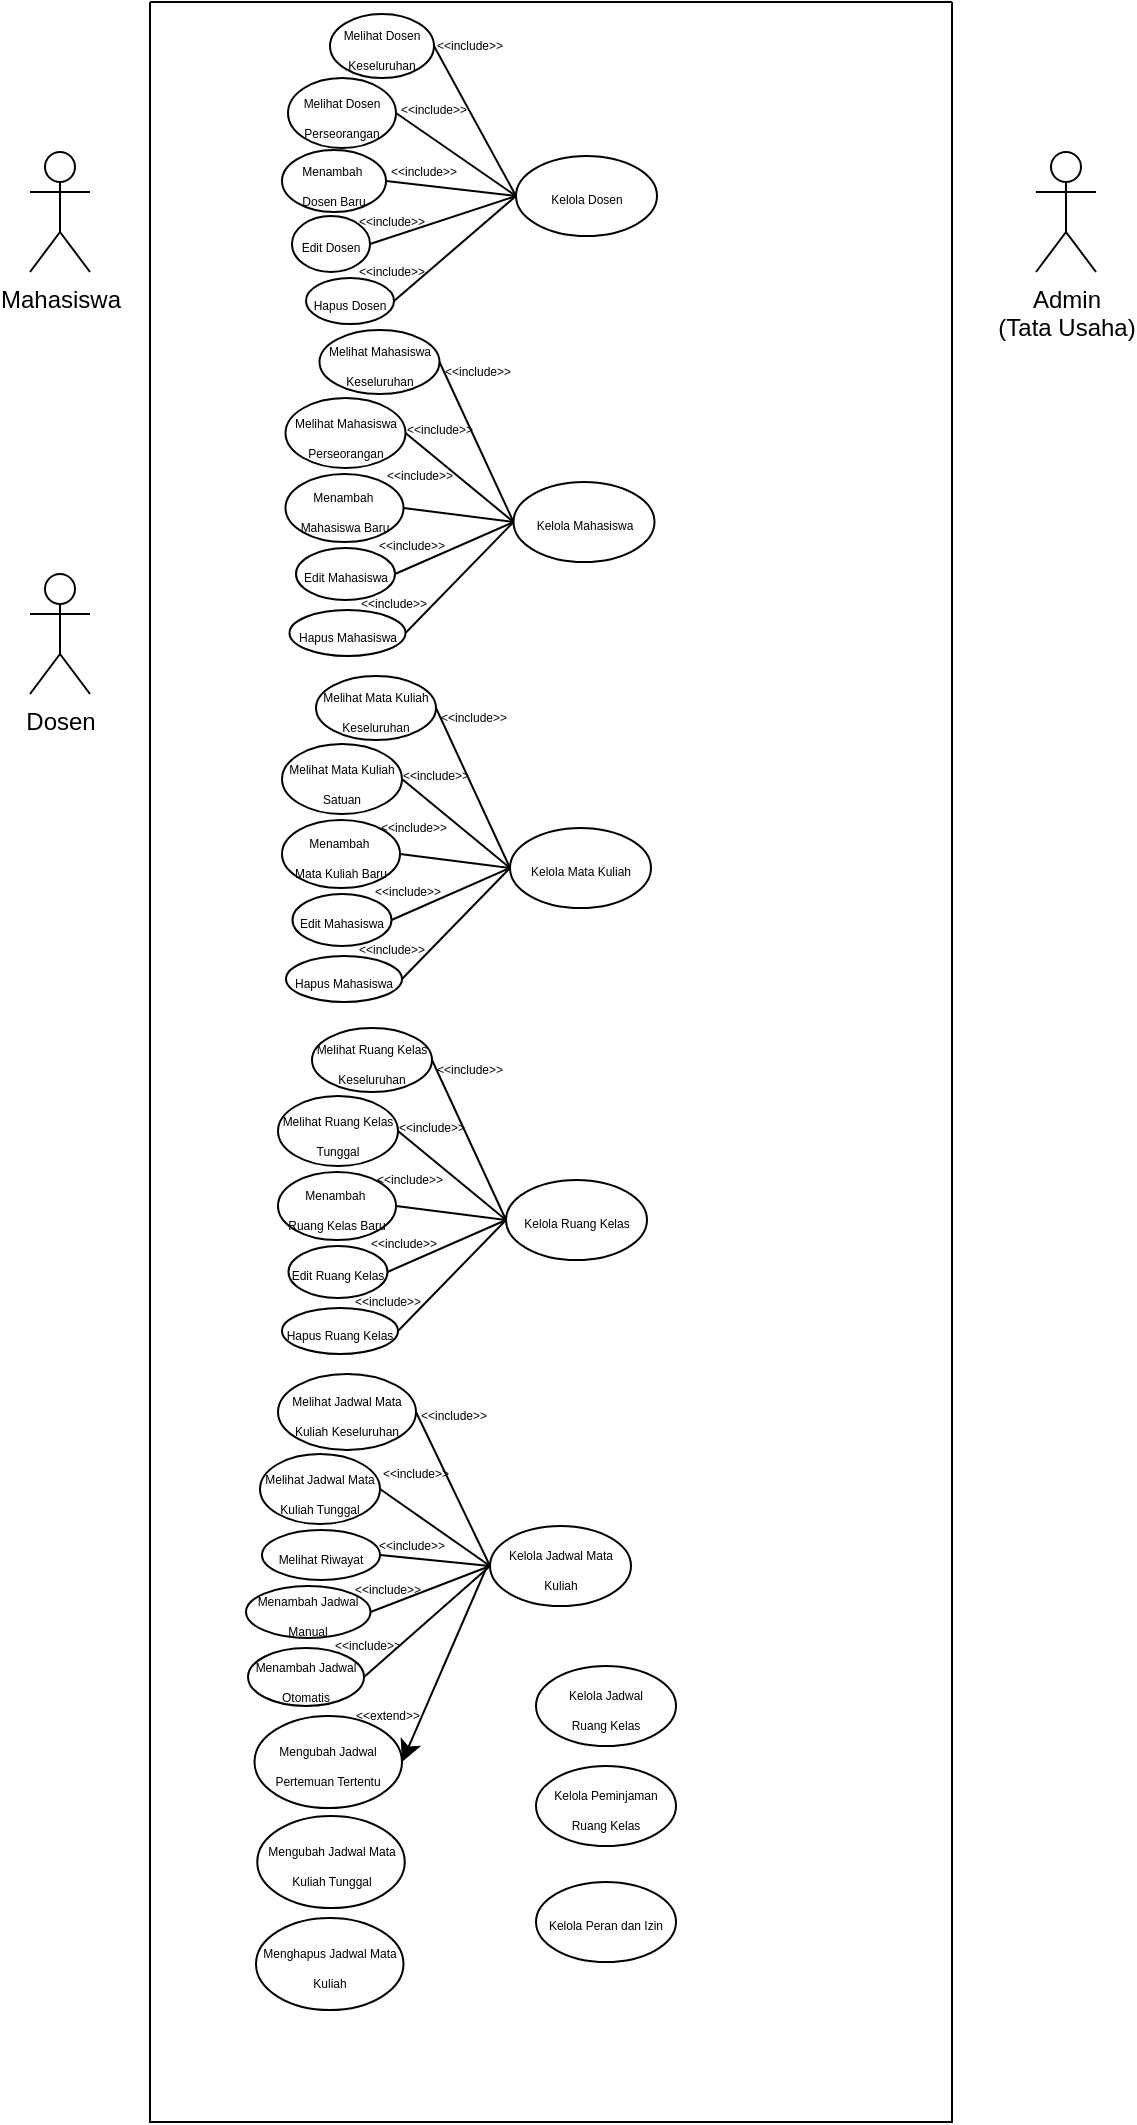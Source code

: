 <mxfile version="27.0.9">
  <diagram name="Page-1" id="gbsmE6_mIlmgnAvDdhPM">
    <mxGraphModel dx="3610" dy="2235" grid="0" gridSize="10" guides="1" tooltips="1" connect="1" arrows="1" fold="1" page="0" pageScale="1" pageWidth="850" pageHeight="1100" math="0" shadow="0">
      <root>
        <mxCell id="0" />
        <mxCell id="1" parent="0" />
        <mxCell id="b1xzSJ63PG0eWYPtz2-o-1" value="Mahasiswa" style="shape=umlActor;verticalLabelPosition=bottom;verticalAlign=top;html=1;outlineConnect=0;" vertex="1" parent="1">
          <mxGeometry x="-39" y="-34" width="30" height="60" as="geometry" />
        </mxCell>
        <mxCell id="b1xzSJ63PG0eWYPtz2-o-2" value="Admin&lt;div&gt;(Tata Usaha)&lt;/div&gt;" style="shape=umlActor;verticalLabelPosition=bottom;verticalAlign=top;html=1;outlineConnect=0;" vertex="1" parent="1">
          <mxGeometry x="464" y="-34" width="30" height="60" as="geometry" />
        </mxCell>
        <mxCell id="b1xzSJ63PG0eWYPtz2-o-3" value="Dosen" style="shape=umlActor;verticalLabelPosition=bottom;verticalAlign=top;html=1;outlineConnect=0;" vertex="1" parent="1">
          <mxGeometry x="-39" y="177" width="30" height="60" as="geometry" />
        </mxCell>
        <mxCell id="b1xzSJ63PG0eWYPtz2-o-4" value="" style="swimlane;startSize=0;" vertex="1" parent="1">
          <mxGeometry x="21" y="-109" width="401" height="1060" as="geometry" />
        </mxCell>
        <mxCell id="b1xzSJ63PG0eWYPtz2-o-5" value="&lt;font style=&quot;font-size: 6px;&quot;&gt;Kelola Dosen&lt;/font&gt;" style="ellipse;whiteSpace=wrap;html=1;verticalAlign=middle;align=center;" vertex="1" parent="b1xzSJ63PG0eWYPtz2-o-4">
          <mxGeometry x="183" y="77" width="70.5" height="40" as="geometry" />
        </mxCell>
        <mxCell id="b1xzSJ63PG0eWYPtz2-o-6" value="&lt;font style=&quot;font-size: 6px;&quot;&gt;Kelola Mahasiswa&lt;/font&gt;" style="ellipse;whiteSpace=wrap;html=1;verticalAlign=middle;align=center;" vertex="1" parent="b1xzSJ63PG0eWYPtz2-o-4">
          <mxGeometry x="181.75" y="240" width="70.5" height="40" as="geometry" />
        </mxCell>
        <mxCell id="b1xzSJ63PG0eWYPtz2-o-10" value="&lt;font style=&quot;font-size: 6px;&quot;&gt;Kelola Jadwal&lt;/font&gt;&lt;div&gt;&lt;font style=&quot;font-size: 6px;&quot;&gt;Ruang Kelas&lt;/font&gt;&lt;/div&gt;" style="ellipse;whiteSpace=wrap;html=1;verticalAlign=middle;align=center;" vertex="1" parent="b1xzSJ63PG0eWYPtz2-o-4">
          <mxGeometry x="193" y="832" width="70" height="40" as="geometry" />
        </mxCell>
        <mxCell id="b1xzSJ63PG0eWYPtz2-o-11" value="&lt;font style=&quot;font-size: 6px;&quot;&gt;Kelola Peminjaman&lt;/font&gt;&lt;div&gt;&lt;font style=&quot;font-size: 6px;&quot;&gt;Ruang Kelas&lt;/font&gt;&lt;/div&gt;" style="ellipse;whiteSpace=wrap;html=1;verticalAlign=middle;align=center;" vertex="1" parent="b1xzSJ63PG0eWYPtz2-o-4">
          <mxGeometry x="193" y="882" width="70" height="40" as="geometry" />
        </mxCell>
        <mxCell id="b1xzSJ63PG0eWYPtz2-o-12" value="&lt;span style=&quot;font-size: 6px;&quot;&gt;Kelola Peran dan Izin&lt;/span&gt;" style="ellipse;whiteSpace=wrap;html=1;verticalAlign=middle;align=center;" vertex="1" parent="b1xzSJ63PG0eWYPtz2-o-4">
          <mxGeometry x="193" y="940" width="70" height="40" as="geometry" />
        </mxCell>
        <mxCell id="b1xzSJ63PG0eWYPtz2-o-13" value="&lt;span style=&quot;font-size: 6px;&quot;&gt;Melihat Dosen Keseluruhan&lt;/span&gt;" style="ellipse;whiteSpace=wrap;html=1;verticalAlign=middle;align=center;" vertex="1" parent="b1xzSJ63PG0eWYPtz2-o-4">
          <mxGeometry x="90" y="6" width="52" height="32" as="geometry" />
        </mxCell>
        <mxCell id="b1xzSJ63PG0eWYPtz2-o-14" value="&lt;span style=&quot;font-size: 6px;&quot;&gt;Melihat Dosen Perseorangan&lt;/span&gt;" style="ellipse;whiteSpace=wrap;html=1;verticalAlign=middle;align=center;" vertex="1" parent="b1xzSJ63PG0eWYPtz2-o-4">
          <mxGeometry x="69" y="38" width="54" height="35" as="geometry" />
        </mxCell>
        <mxCell id="b1xzSJ63PG0eWYPtz2-o-15" value="&lt;span style=&quot;font-size: 6px;&quot;&gt;Menambah&amp;nbsp;&lt;/span&gt;&lt;div&gt;&lt;span style=&quot;font-size: 6px;&quot;&gt;Dosen Baru&lt;/span&gt;&lt;/div&gt;" style="ellipse;whiteSpace=wrap;html=1;verticalAlign=middle;align=center;" vertex="1" parent="b1xzSJ63PG0eWYPtz2-o-4">
          <mxGeometry x="66" y="74" width="52" height="31" as="geometry" />
        </mxCell>
        <mxCell id="b1xzSJ63PG0eWYPtz2-o-16" value="&lt;span style=&quot;font-size: 6px;&quot;&gt;Edit Dosen&lt;/span&gt;" style="ellipse;whiteSpace=wrap;html=1;verticalAlign=middle;align=center;" vertex="1" parent="b1xzSJ63PG0eWYPtz2-o-4">
          <mxGeometry x="71" y="107" width="39" height="28" as="geometry" />
        </mxCell>
        <mxCell id="b1xzSJ63PG0eWYPtz2-o-17" value="&lt;span style=&quot;font-size: 6px;&quot;&gt;Hapus Dosen&lt;/span&gt;" style="ellipse;whiteSpace=wrap;html=1;verticalAlign=middle;align=center;" vertex="1" parent="b1xzSJ63PG0eWYPtz2-o-4">
          <mxGeometry x="78" y="138" width="44" height="23" as="geometry" />
        </mxCell>
        <mxCell id="b1xzSJ63PG0eWYPtz2-o-19" value="" style="endArrow=none;html=1;rounded=0;fontSize=12;startSize=8;endSize=8;curved=1;entryX=0;entryY=0.5;entryDx=0;entryDy=0;exitX=1;exitY=0.5;exitDx=0;exitDy=0;" edge="1" parent="b1xzSJ63PG0eWYPtz2-o-4" source="b1xzSJ63PG0eWYPtz2-o-13" target="b1xzSJ63PG0eWYPtz2-o-5">
          <mxGeometry width="50" height="50" relative="1" as="geometry">
            <mxPoint x="168" y="174" as="sourcePoint" />
            <mxPoint x="218" y="124" as="targetPoint" />
          </mxGeometry>
        </mxCell>
        <mxCell id="b1xzSJ63PG0eWYPtz2-o-20" value="" style="endArrow=none;html=1;rounded=0;fontSize=12;startSize=8;endSize=8;curved=1;exitX=1;exitY=0.5;exitDx=0;exitDy=0;" edge="1" parent="b1xzSJ63PG0eWYPtz2-o-4" source="b1xzSJ63PG0eWYPtz2-o-14">
          <mxGeometry width="50" height="50" relative="1" as="geometry">
            <mxPoint x="152" y="32" as="sourcePoint" />
            <mxPoint x="183" y="97" as="targetPoint" />
          </mxGeometry>
        </mxCell>
        <mxCell id="b1xzSJ63PG0eWYPtz2-o-21" style="edgeStyle=none;curved=1;rounded=0;orthogonalLoop=1;jettySize=auto;html=1;entryX=0;entryY=0.5;entryDx=0;entryDy=0;fontSize=12;startSize=8;endSize=8;" edge="1" parent="b1xzSJ63PG0eWYPtz2-o-4" source="b1xzSJ63PG0eWYPtz2-o-5" target="b1xzSJ63PG0eWYPtz2-o-5">
          <mxGeometry relative="1" as="geometry" />
        </mxCell>
        <mxCell id="b1xzSJ63PG0eWYPtz2-o-22" value="" style="endArrow=none;html=1;rounded=0;fontSize=12;startSize=8;endSize=8;curved=1;exitX=1;exitY=0.5;exitDx=0;exitDy=0;entryX=0;entryY=0.5;entryDx=0;entryDy=0;" edge="1" parent="b1xzSJ63PG0eWYPtz2-o-4" source="b1xzSJ63PG0eWYPtz2-o-15" target="b1xzSJ63PG0eWYPtz2-o-5">
          <mxGeometry width="50" height="50" relative="1" as="geometry">
            <mxPoint x="154" y="70" as="sourcePoint" />
            <mxPoint x="193" y="107" as="targetPoint" />
          </mxGeometry>
        </mxCell>
        <mxCell id="b1xzSJ63PG0eWYPtz2-o-23" value="" style="endArrow=none;html=1;rounded=0;fontSize=12;startSize=8;endSize=8;curved=1;exitX=1;exitY=0.5;exitDx=0;exitDy=0;entryX=0;entryY=0.5;entryDx=0;entryDy=0;" edge="1" parent="b1xzSJ63PG0eWYPtz2-o-4" source="b1xzSJ63PG0eWYPtz2-o-16" target="b1xzSJ63PG0eWYPtz2-o-5">
          <mxGeometry width="50" height="50" relative="1" as="geometry">
            <mxPoint x="154" y="107" as="sourcePoint" />
            <mxPoint x="193" y="107" as="targetPoint" />
          </mxGeometry>
        </mxCell>
        <mxCell id="b1xzSJ63PG0eWYPtz2-o-24" value="" style="endArrow=none;html=1;rounded=0;fontSize=12;startSize=8;endSize=8;curved=1;exitX=1;exitY=0.5;exitDx=0;exitDy=0;entryX=0;entryY=0.5;entryDx=0;entryDy=0;" edge="1" parent="b1xzSJ63PG0eWYPtz2-o-4" source="b1xzSJ63PG0eWYPtz2-o-17" target="b1xzSJ63PG0eWYPtz2-o-5">
          <mxGeometry width="50" height="50" relative="1" as="geometry">
            <mxPoint x="148" y="140" as="sourcePoint" />
            <mxPoint x="193" y="107" as="targetPoint" />
          </mxGeometry>
        </mxCell>
        <mxCell id="b1xzSJ63PG0eWYPtz2-o-25" value="&lt;span style=&quot;font-size: 6px;&quot;&gt;Melihat Mahasiswa Keseluruhan&lt;/span&gt;" style="ellipse;whiteSpace=wrap;html=1;verticalAlign=middle;align=center;" vertex="1" parent="b1xzSJ63PG0eWYPtz2-o-4">
          <mxGeometry x="84.75" y="164" width="60" height="32" as="geometry" />
        </mxCell>
        <mxCell id="b1xzSJ63PG0eWYPtz2-o-26" value="&lt;span style=&quot;font-size: 6px;&quot;&gt;Melihat Mahasiswa Perseorangan&lt;/span&gt;" style="ellipse;whiteSpace=wrap;html=1;verticalAlign=middle;align=center;" vertex="1" parent="b1xzSJ63PG0eWYPtz2-o-4">
          <mxGeometry x="67.75" y="198" width="60" height="35" as="geometry" />
        </mxCell>
        <mxCell id="b1xzSJ63PG0eWYPtz2-o-27" value="&lt;span style=&quot;font-size: 6px;&quot;&gt;Menambah&amp;nbsp;&lt;/span&gt;&lt;div&gt;&lt;span style=&quot;font-size: 6px;&quot;&gt;Mahasiswa Baru&lt;/span&gt;&lt;/div&gt;" style="ellipse;whiteSpace=wrap;html=1;verticalAlign=middle;align=center;" vertex="1" parent="b1xzSJ63PG0eWYPtz2-o-4">
          <mxGeometry x="67.75" y="236" width="59" height="34" as="geometry" />
        </mxCell>
        <mxCell id="b1xzSJ63PG0eWYPtz2-o-28" value="&lt;span style=&quot;font-size: 6px;&quot;&gt;Edit Mahasiswa&lt;/span&gt;" style="ellipse;whiteSpace=wrap;html=1;verticalAlign=middle;align=center;" vertex="1" parent="b1xzSJ63PG0eWYPtz2-o-4">
          <mxGeometry x="73" y="273" width="49.5" height="26" as="geometry" />
        </mxCell>
        <mxCell id="b1xzSJ63PG0eWYPtz2-o-29" value="&lt;span style=&quot;font-size: 6px;&quot;&gt;Hapus Mahasiswa&lt;/span&gt;" style="ellipse;whiteSpace=wrap;html=1;verticalAlign=middle;align=center;" vertex="1" parent="b1xzSJ63PG0eWYPtz2-o-4">
          <mxGeometry x="69.75" y="304" width="58" height="23" as="geometry" />
        </mxCell>
        <mxCell id="b1xzSJ63PG0eWYPtz2-o-30" value="" style="endArrow=none;html=1;rounded=0;fontSize=12;startSize=8;endSize=8;curved=1;entryX=1;entryY=0.5;entryDx=0;entryDy=0;exitX=0;exitY=0.5;exitDx=0;exitDy=0;" edge="1" parent="b1xzSJ63PG0eWYPtz2-o-4" source="b1xzSJ63PG0eWYPtz2-o-6" target="b1xzSJ63PG0eWYPtz2-o-25">
          <mxGeometry width="50" height="50" relative="1" as="geometry">
            <mxPoint x="174.75" y="246" as="sourcePoint" />
            <mxPoint x="224.75" y="196" as="targetPoint" />
          </mxGeometry>
        </mxCell>
        <mxCell id="b1xzSJ63PG0eWYPtz2-o-31" value="" style="endArrow=none;html=1;rounded=0;fontSize=12;startSize=8;endSize=8;curved=1;entryX=1;entryY=0.5;entryDx=0;entryDy=0;exitX=0;exitY=0.5;exitDx=0;exitDy=0;" edge="1" parent="b1xzSJ63PG0eWYPtz2-o-4" source="b1xzSJ63PG0eWYPtz2-o-6" target="b1xzSJ63PG0eWYPtz2-o-26">
          <mxGeometry width="50" height="50" relative="1" as="geometry">
            <mxPoint x="191.75" y="270" as="sourcePoint" />
            <mxPoint x="154.75" y="190" as="targetPoint" />
          </mxGeometry>
        </mxCell>
        <mxCell id="b1xzSJ63PG0eWYPtz2-o-32" value="" style="endArrow=none;html=1;rounded=0;fontSize=12;startSize=8;endSize=8;curved=1;entryX=1;entryY=0.5;entryDx=0;entryDy=0;exitX=0;exitY=0.5;exitDx=0;exitDy=0;" edge="1" parent="b1xzSJ63PG0eWYPtz2-o-4" source="b1xzSJ63PG0eWYPtz2-o-6" target="b1xzSJ63PG0eWYPtz2-o-27">
          <mxGeometry width="50" height="50" relative="1" as="geometry">
            <mxPoint x="191.75" y="270" as="sourcePoint" />
            <mxPoint x="154.75" y="227" as="targetPoint" />
          </mxGeometry>
        </mxCell>
        <mxCell id="b1xzSJ63PG0eWYPtz2-o-33" value="" style="endArrow=none;html=1;rounded=0;fontSize=12;startSize=8;endSize=8;curved=1;entryX=1;entryY=0.5;entryDx=0;entryDy=0;exitX=0;exitY=0.5;exitDx=0;exitDy=0;" edge="1" parent="b1xzSJ63PG0eWYPtz2-o-4" source="b1xzSJ63PG0eWYPtz2-o-6" target="b1xzSJ63PG0eWYPtz2-o-28">
          <mxGeometry width="50" height="50" relative="1" as="geometry">
            <mxPoint x="191.75" y="270" as="sourcePoint" />
            <mxPoint x="153.75" y="267" as="targetPoint" />
          </mxGeometry>
        </mxCell>
        <mxCell id="b1xzSJ63PG0eWYPtz2-o-34" value="" style="endArrow=none;html=1;rounded=0;fontSize=12;startSize=8;endSize=8;curved=1;entryX=1;entryY=0.5;entryDx=0;entryDy=0;exitX=0;exitY=0.5;exitDx=0;exitDy=0;" edge="1" parent="b1xzSJ63PG0eWYPtz2-o-4" source="b1xzSJ63PG0eWYPtz2-o-6" target="b1xzSJ63PG0eWYPtz2-o-29">
          <mxGeometry width="50" height="50" relative="1" as="geometry">
            <mxPoint x="191.75" y="270" as="sourcePoint" />
            <mxPoint x="148.75" y="303" as="targetPoint" />
          </mxGeometry>
        </mxCell>
        <mxCell id="b1xzSJ63PG0eWYPtz2-o-35" value="&lt;font style=&quot;font-size: 6px;&quot;&gt;&amp;lt;&amp;lt;include&amp;gt;&amp;gt;&lt;/font&gt;" style="text;html=1;align=center;verticalAlign=middle;whiteSpace=wrap;rounded=0;" vertex="1" parent="b1xzSJ63PG0eWYPtz2-o-4">
          <mxGeometry x="149.75" y="182" width="28" height="1" as="geometry" />
        </mxCell>
        <mxCell id="b1xzSJ63PG0eWYPtz2-o-36" value="&lt;font style=&quot;font-size: 6px;&quot;&gt;&amp;lt;&amp;lt;include&amp;gt;&amp;gt;&lt;/font&gt;" style="text;html=1;align=center;verticalAlign=middle;whiteSpace=wrap;rounded=0;" vertex="1" parent="b1xzSJ63PG0eWYPtz2-o-4">
          <mxGeometry x="130.75" y="211" width="28" height="1" as="geometry" />
        </mxCell>
        <mxCell id="b1xzSJ63PG0eWYPtz2-o-37" value="&lt;font style=&quot;font-size: 6px;&quot;&gt;&amp;lt;&amp;lt;include&amp;gt;&amp;gt;&lt;/font&gt;" style="text;html=1;align=center;verticalAlign=middle;whiteSpace=wrap;rounded=0;" vertex="1" parent="b1xzSJ63PG0eWYPtz2-o-4">
          <mxGeometry x="121.25" y="233" width="28" height="3" as="geometry" />
        </mxCell>
        <mxCell id="b1xzSJ63PG0eWYPtz2-o-39" value="&lt;font style=&quot;font-size: 6px;&quot;&gt;&amp;lt;&amp;lt;include&amp;gt;&amp;gt;&lt;/font&gt;" style="text;html=1;align=center;verticalAlign=middle;whiteSpace=wrap;rounded=0;" vertex="1" parent="b1xzSJ63PG0eWYPtz2-o-4">
          <mxGeometry x="116.75" y="267" width="28" height="6" as="geometry" />
        </mxCell>
        <mxCell id="b1xzSJ63PG0eWYPtz2-o-74" value="&lt;font style=&quot;font-size: 6px;&quot;&gt;&amp;lt;&amp;lt;include&amp;gt;&amp;gt;&lt;/font&gt;" style="text;html=1;align=center;verticalAlign=middle;whiteSpace=wrap;rounded=0;" vertex="1" parent="b1xzSJ63PG0eWYPtz2-o-4">
          <mxGeometry x="108.25" y="296" width="28" height="6" as="geometry" />
        </mxCell>
        <mxCell id="b1xzSJ63PG0eWYPtz2-o-75" value="&lt;font style=&quot;font-size: 6px;&quot;&gt;&amp;lt;&amp;lt;include&amp;gt;&amp;gt;&lt;/font&gt;" style="text;html=1;align=center;verticalAlign=middle;whiteSpace=wrap;rounded=0;" vertex="1" parent="b1xzSJ63PG0eWYPtz2-o-4">
          <mxGeometry x="146" y="19" width="28" height="1" as="geometry" />
        </mxCell>
        <mxCell id="b1xzSJ63PG0eWYPtz2-o-76" value="&lt;font style=&quot;font-size: 6px;&quot;&gt;&amp;lt;&amp;lt;include&amp;gt;&amp;gt;&lt;/font&gt;" style="text;html=1;align=center;verticalAlign=middle;whiteSpace=wrap;rounded=0;" vertex="1" parent="b1xzSJ63PG0eWYPtz2-o-4">
          <mxGeometry x="128" y="51" width="28" height="1" as="geometry" />
        </mxCell>
        <mxCell id="b1xzSJ63PG0eWYPtz2-o-78" value="&lt;font style=&quot;font-size: 6px;&quot;&gt;&amp;lt;&amp;lt;include&amp;gt;&amp;gt;&lt;/font&gt;" style="text;html=1;align=center;verticalAlign=middle;whiteSpace=wrap;rounded=0;" vertex="1" parent="b1xzSJ63PG0eWYPtz2-o-4">
          <mxGeometry x="122.5" y="82" width="28" height="1" as="geometry" />
        </mxCell>
        <mxCell id="b1xzSJ63PG0eWYPtz2-o-81" value="&lt;font style=&quot;font-size: 6px;&quot;&gt;&amp;lt;&amp;lt;include&amp;gt;&amp;gt;&lt;/font&gt;" style="text;html=1;align=center;verticalAlign=middle;whiteSpace=wrap;rounded=0;" vertex="1" parent="b1xzSJ63PG0eWYPtz2-o-4">
          <mxGeometry x="107" y="107" width="28" height="1" as="geometry" />
        </mxCell>
        <mxCell id="b1xzSJ63PG0eWYPtz2-o-83" value="&lt;font style=&quot;font-size: 6px;&quot;&gt;&amp;lt;&amp;lt;include&amp;gt;&amp;gt;&lt;/font&gt;" style="text;html=1;align=center;verticalAlign=middle;whiteSpace=wrap;rounded=0;" vertex="1" parent="b1xzSJ63PG0eWYPtz2-o-4">
          <mxGeometry x="107" y="132" width="28" height="1" as="geometry" />
        </mxCell>
        <mxCell id="b1xzSJ63PG0eWYPtz2-o-85" value="&lt;font style=&quot;font-size: 6px;&quot;&gt;Kelola Mata Kuliah&lt;/font&gt;" style="ellipse;whiteSpace=wrap;html=1;verticalAlign=middle;align=center;" vertex="1" parent="b1xzSJ63PG0eWYPtz2-o-4">
          <mxGeometry x="180" y="413" width="70.5" height="40" as="geometry" />
        </mxCell>
        <mxCell id="b1xzSJ63PG0eWYPtz2-o-86" value="&lt;span style=&quot;font-size: 6px;&quot;&gt;Melihat Mata Kuliah Keseluruhan&lt;/span&gt;" style="ellipse;whiteSpace=wrap;html=1;verticalAlign=middle;align=center;" vertex="1" parent="b1xzSJ63PG0eWYPtz2-o-4">
          <mxGeometry x="83" y="337" width="60" height="32" as="geometry" />
        </mxCell>
        <mxCell id="b1xzSJ63PG0eWYPtz2-o-87" value="&lt;span style=&quot;font-size: 6px;&quot;&gt;Melihat Mata Kuliah Satuan&lt;/span&gt;" style="ellipse;whiteSpace=wrap;html=1;verticalAlign=middle;align=center;" vertex="1" parent="b1xzSJ63PG0eWYPtz2-o-4">
          <mxGeometry x="66" y="371" width="60" height="35" as="geometry" />
        </mxCell>
        <mxCell id="b1xzSJ63PG0eWYPtz2-o-88" value="&lt;span style=&quot;font-size: 6px;&quot;&gt;Menambah&amp;nbsp;&lt;/span&gt;&lt;div&gt;&lt;span style=&quot;font-size: 6px;&quot;&gt;Mata Kuliah Baru&lt;/span&gt;&lt;/div&gt;" style="ellipse;whiteSpace=wrap;html=1;verticalAlign=middle;align=center;" vertex="1" parent="b1xzSJ63PG0eWYPtz2-o-4">
          <mxGeometry x="66" y="409" width="59" height="34" as="geometry" />
        </mxCell>
        <mxCell id="b1xzSJ63PG0eWYPtz2-o-89" value="&lt;span style=&quot;font-size: 6px;&quot;&gt;Edit Mahasiswa&lt;/span&gt;" style="ellipse;whiteSpace=wrap;html=1;verticalAlign=middle;align=center;" vertex="1" parent="b1xzSJ63PG0eWYPtz2-o-4">
          <mxGeometry x="71.25" y="446" width="49.5" height="26" as="geometry" />
        </mxCell>
        <mxCell id="b1xzSJ63PG0eWYPtz2-o-90" value="&lt;span style=&quot;font-size: 6px;&quot;&gt;Hapus Mahasiswa&lt;/span&gt;" style="ellipse;whiteSpace=wrap;html=1;verticalAlign=middle;align=center;" vertex="1" parent="b1xzSJ63PG0eWYPtz2-o-4">
          <mxGeometry x="68" y="477" width="58" height="23" as="geometry" />
        </mxCell>
        <mxCell id="b1xzSJ63PG0eWYPtz2-o-91" value="" style="endArrow=none;html=1;rounded=0;fontSize=12;startSize=8;endSize=8;curved=1;entryX=1;entryY=0.5;entryDx=0;entryDy=0;exitX=0;exitY=0.5;exitDx=0;exitDy=0;" edge="1" source="b1xzSJ63PG0eWYPtz2-o-85" target="b1xzSJ63PG0eWYPtz2-o-86" parent="b1xzSJ63PG0eWYPtz2-o-4">
          <mxGeometry width="50" height="50" relative="1" as="geometry">
            <mxPoint x="173" y="419" as="sourcePoint" />
            <mxPoint x="223" y="369" as="targetPoint" />
          </mxGeometry>
        </mxCell>
        <mxCell id="b1xzSJ63PG0eWYPtz2-o-92" value="" style="endArrow=none;html=1;rounded=0;fontSize=12;startSize=8;endSize=8;curved=1;entryX=1;entryY=0.5;entryDx=0;entryDy=0;exitX=0;exitY=0.5;exitDx=0;exitDy=0;" edge="1" source="b1xzSJ63PG0eWYPtz2-o-85" target="b1xzSJ63PG0eWYPtz2-o-87" parent="b1xzSJ63PG0eWYPtz2-o-4">
          <mxGeometry width="50" height="50" relative="1" as="geometry">
            <mxPoint x="190" y="443" as="sourcePoint" />
            <mxPoint x="153" y="363" as="targetPoint" />
          </mxGeometry>
        </mxCell>
        <mxCell id="b1xzSJ63PG0eWYPtz2-o-93" value="" style="endArrow=none;html=1;rounded=0;fontSize=12;startSize=8;endSize=8;curved=1;entryX=1;entryY=0.5;entryDx=0;entryDy=0;exitX=0;exitY=0.5;exitDx=0;exitDy=0;" edge="1" source="b1xzSJ63PG0eWYPtz2-o-85" target="b1xzSJ63PG0eWYPtz2-o-88" parent="b1xzSJ63PG0eWYPtz2-o-4">
          <mxGeometry width="50" height="50" relative="1" as="geometry">
            <mxPoint x="190" y="443" as="sourcePoint" />
            <mxPoint x="153" y="400" as="targetPoint" />
          </mxGeometry>
        </mxCell>
        <mxCell id="b1xzSJ63PG0eWYPtz2-o-94" value="" style="endArrow=none;html=1;rounded=0;fontSize=12;startSize=8;endSize=8;curved=1;entryX=1;entryY=0.5;entryDx=0;entryDy=0;exitX=0;exitY=0.5;exitDx=0;exitDy=0;" edge="1" source="b1xzSJ63PG0eWYPtz2-o-85" target="b1xzSJ63PG0eWYPtz2-o-89" parent="b1xzSJ63PG0eWYPtz2-o-4">
          <mxGeometry width="50" height="50" relative="1" as="geometry">
            <mxPoint x="190" y="443" as="sourcePoint" />
            <mxPoint x="152" y="440" as="targetPoint" />
          </mxGeometry>
        </mxCell>
        <mxCell id="b1xzSJ63PG0eWYPtz2-o-95" value="" style="endArrow=none;html=1;rounded=0;fontSize=12;startSize=8;endSize=8;curved=1;entryX=1;entryY=0.5;entryDx=0;entryDy=0;exitX=0;exitY=0.5;exitDx=0;exitDy=0;" edge="1" source="b1xzSJ63PG0eWYPtz2-o-85" target="b1xzSJ63PG0eWYPtz2-o-90" parent="b1xzSJ63PG0eWYPtz2-o-4">
          <mxGeometry width="50" height="50" relative="1" as="geometry">
            <mxPoint x="190" y="443" as="sourcePoint" />
            <mxPoint x="147" y="476" as="targetPoint" />
          </mxGeometry>
        </mxCell>
        <mxCell id="b1xzSJ63PG0eWYPtz2-o-96" value="&lt;font style=&quot;font-size: 6px;&quot;&gt;&amp;lt;&amp;lt;include&amp;gt;&amp;gt;&lt;/font&gt;" style="text;html=1;align=center;verticalAlign=middle;whiteSpace=wrap;rounded=0;" vertex="1" parent="b1xzSJ63PG0eWYPtz2-o-4">
          <mxGeometry x="148" y="355" width="28" height="1" as="geometry" />
        </mxCell>
        <mxCell id="b1xzSJ63PG0eWYPtz2-o-97" value="&lt;font style=&quot;font-size: 6px;&quot;&gt;&amp;lt;&amp;lt;include&amp;gt;&amp;gt;&lt;/font&gt;" style="text;html=1;align=center;verticalAlign=middle;whiteSpace=wrap;rounded=0;" vertex="1" parent="b1xzSJ63PG0eWYPtz2-o-4">
          <mxGeometry x="129" y="384" width="28" height="1" as="geometry" />
        </mxCell>
        <mxCell id="b1xzSJ63PG0eWYPtz2-o-98" value="&lt;font style=&quot;font-size: 6px;&quot;&gt;&amp;lt;&amp;lt;include&amp;gt;&amp;gt;&lt;/font&gt;" style="text;html=1;align=center;verticalAlign=middle;whiteSpace=wrap;rounded=0;" vertex="1" parent="b1xzSJ63PG0eWYPtz2-o-4">
          <mxGeometry x="118" y="409" width="28" height="3" as="geometry" />
        </mxCell>
        <mxCell id="b1xzSJ63PG0eWYPtz2-o-99" value="&lt;font style=&quot;font-size: 6px;&quot;&gt;&amp;lt;&amp;lt;include&amp;gt;&amp;gt;&lt;/font&gt;" style="text;html=1;align=center;verticalAlign=middle;whiteSpace=wrap;rounded=0;" vertex="1" parent="b1xzSJ63PG0eWYPtz2-o-4">
          <mxGeometry x="115" y="440" width="28" height="6" as="geometry" />
        </mxCell>
        <mxCell id="b1xzSJ63PG0eWYPtz2-o-100" value="&lt;font style=&quot;font-size: 6px;&quot;&gt;&amp;lt;&amp;lt;include&amp;gt;&amp;gt;&lt;/font&gt;" style="text;html=1;align=center;verticalAlign=middle;whiteSpace=wrap;rounded=0;" vertex="1" parent="b1xzSJ63PG0eWYPtz2-o-4">
          <mxGeometry x="106.5" y="469" width="28" height="6" as="geometry" />
        </mxCell>
        <mxCell id="b1xzSJ63PG0eWYPtz2-o-117" value="&lt;font style=&quot;font-size: 6px;&quot;&gt;Kelola Ruang Kelas&lt;/font&gt;" style="ellipse;whiteSpace=wrap;html=1;verticalAlign=middle;align=center;" vertex="1" parent="b1xzSJ63PG0eWYPtz2-o-4">
          <mxGeometry x="178" y="589" width="70.5" height="40" as="geometry" />
        </mxCell>
        <mxCell id="b1xzSJ63PG0eWYPtz2-o-118" value="&lt;span style=&quot;font-size: 6px;&quot;&gt;Melihat Ruang Kelas Keseluruhan&lt;/span&gt;" style="ellipse;whiteSpace=wrap;html=1;verticalAlign=middle;align=center;" vertex="1" parent="b1xzSJ63PG0eWYPtz2-o-4">
          <mxGeometry x="81" y="513" width="60" height="32" as="geometry" />
        </mxCell>
        <mxCell id="b1xzSJ63PG0eWYPtz2-o-119" value="&lt;span style=&quot;font-size: 6px;&quot;&gt;Melihat Ruang Kelas Tunggal&lt;/span&gt;" style="ellipse;whiteSpace=wrap;html=1;verticalAlign=middle;align=center;" vertex="1" parent="b1xzSJ63PG0eWYPtz2-o-4">
          <mxGeometry x="64" y="547" width="60" height="35" as="geometry" />
        </mxCell>
        <mxCell id="b1xzSJ63PG0eWYPtz2-o-120" value="&lt;span style=&quot;font-size: 6px;&quot;&gt;Menambah&amp;nbsp;&lt;/span&gt;&lt;div&gt;&lt;span style=&quot;font-size: 6px;&quot;&gt;Ruang Kelas Baru&lt;/span&gt;&lt;/div&gt;" style="ellipse;whiteSpace=wrap;html=1;verticalAlign=middle;align=center;" vertex="1" parent="b1xzSJ63PG0eWYPtz2-o-4">
          <mxGeometry x="64" y="585" width="59" height="34" as="geometry" />
        </mxCell>
        <mxCell id="b1xzSJ63PG0eWYPtz2-o-121" value="&lt;span style=&quot;font-size: 6px;&quot;&gt;Edit Ruang Kelas&lt;/span&gt;" style="ellipse;whiteSpace=wrap;html=1;verticalAlign=middle;align=center;" vertex="1" parent="b1xzSJ63PG0eWYPtz2-o-4">
          <mxGeometry x="69.25" y="622" width="49.5" height="26" as="geometry" />
        </mxCell>
        <mxCell id="b1xzSJ63PG0eWYPtz2-o-122" value="&lt;span style=&quot;font-size: 6px;&quot;&gt;Hapus Ruang Kelas&lt;/span&gt;" style="ellipse;whiteSpace=wrap;html=1;verticalAlign=middle;align=center;" vertex="1" parent="b1xzSJ63PG0eWYPtz2-o-4">
          <mxGeometry x="66" y="653" width="58" height="23" as="geometry" />
        </mxCell>
        <mxCell id="b1xzSJ63PG0eWYPtz2-o-123" value="" style="endArrow=none;html=1;rounded=0;fontSize=12;startSize=8;endSize=8;curved=1;entryX=1;entryY=0.5;entryDx=0;entryDy=0;exitX=0;exitY=0.5;exitDx=0;exitDy=0;" edge="1" source="b1xzSJ63PG0eWYPtz2-o-117" target="b1xzSJ63PG0eWYPtz2-o-118" parent="b1xzSJ63PG0eWYPtz2-o-4">
          <mxGeometry width="50" height="50" relative="1" as="geometry">
            <mxPoint x="171" y="595" as="sourcePoint" />
            <mxPoint x="221" y="545" as="targetPoint" />
          </mxGeometry>
        </mxCell>
        <mxCell id="b1xzSJ63PG0eWYPtz2-o-124" value="" style="endArrow=none;html=1;rounded=0;fontSize=12;startSize=8;endSize=8;curved=1;entryX=1;entryY=0.5;entryDx=0;entryDy=0;exitX=0;exitY=0.5;exitDx=0;exitDy=0;" edge="1" source="b1xzSJ63PG0eWYPtz2-o-117" target="b1xzSJ63PG0eWYPtz2-o-119" parent="b1xzSJ63PG0eWYPtz2-o-4">
          <mxGeometry width="50" height="50" relative="1" as="geometry">
            <mxPoint x="188" y="619" as="sourcePoint" />
            <mxPoint x="151" y="539" as="targetPoint" />
          </mxGeometry>
        </mxCell>
        <mxCell id="b1xzSJ63PG0eWYPtz2-o-125" value="" style="endArrow=none;html=1;rounded=0;fontSize=12;startSize=8;endSize=8;curved=1;entryX=1;entryY=0.5;entryDx=0;entryDy=0;exitX=0;exitY=0.5;exitDx=0;exitDy=0;" edge="1" source="b1xzSJ63PG0eWYPtz2-o-117" target="b1xzSJ63PG0eWYPtz2-o-120" parent="b1xzSJ63PG0eWYPtz2-o-4">
          <mxGeometry width="50" height="50" relative="1" as="geometry">
            <mxPoint x="188" y="619" as="sourcePoint" />
            <mxPoint x="151" y="576" as="targetPoint" />
          </mxGeometry>
        </mxCell>
        <mxCell id="b1xzSJ63PG0eWYPtz2-o-126" value="" style="endArrow=none;html=1;rounded=0;fontSize=12;startSize=8;endSize=8;curved=1;entryX=1;entryY=0.5;entryDx=0;entryDy=0;exitX=0;exitY=0.5;exitDx=0;exitDy=0;" edge="1" source="b1xzSJ63PG0eWYPtz2-o-117" target="b1xzSJ63PG0eWYPtz2-o-121" parent="b1xzSJ63PG0eWYPtz2-o-4">
          <mxGeometry width="50" height="50" relative="1" as="geometry">
            <mxPoint x="188" y="619" as="sourcePoint" />
            <mxPoint x="150" y="616" as="targetPoint" />
          </mxGeometry>
        </mxCell>
        <mxCell id="b1xzSJ63PG0eWYPtz2-o-127" value="" style="endArrow=none;html=1;rounded=0;fontSize=12;startSize=8;endSize=8;curved=1;entryX=1;entryY=0.5;entryDx=0;entryDy=0;exitX=0;exitY=0.5;exitDx=0;exitDy=0;" edge="1" source="b1xzSJ63PG0eWYPtz2-o-117" target="b1xzSJ63PG0eWYPtz2-o-122" parent="b1xzSJ63PG0eWYPtz2-o-4">
          <mxGeometry width="50" height="50" relative="1" as="geometry">
            <mxPoint x="188" y="619" as="sourcePoint" />
            <mxPoint x="145" y="652" as="targetPoint" />
          </mxGeometry>
        </mxCell>
        <mxCell id="b1xzSJ63PG0eWYPtz2-o-128" value="&lt;font style=&quot;font-size: 6px;&quot;&gt;&amp;lt;&amp;lt;include&amp;gt;&amp;gt;&lt;/font&gt;" style="text;html=1;align=center;verticalAlign=middle;whiteSpace=wrap;rounded=0;" vertex="1" parent="b1xzSJ63PG0eWYPtz2-o-4">
          <mxGeometry x="146" y="531" width="28" height="1" as="geometry" />
        </mxCell>
        <mxCell id="b1xzSJ63PG0eWYPtz2-o-129" value="&lt;font style=&quot;font-size: 6px;&quot;&gt;&amp;lt;&amp;lt;include&amp;gt;&amp;gt;&lt;/font&gt;" style="text;html=1;align=center;verticalAlign=middle;whiteSpace=wrap;rounded=0;" vertex="1" parent="b1xzSJ63PG0eWYPtz2-o-4">
          <mxGeometry x="127" y="560" width="28" height="1" as="geometry" />
        </mxCell>
        <mxCell id="b1xzSJ63PG0eWYPtz2-o-130" value="&lt;font style=&quot;font-size: 6px;&quot;&gt;&amp;lt;&amp;lt;include&amp;gt;&amp;gt;&lt;/font&gt;" style="text;html=1;align=center;verticalAlign=middle;whiteSpace=wrap;rounded=0;" vertex="1" parent="b1xzSJ63PG0eWYPtz2-o-4">
          <mxGeometry x="116" y="585" width="28" height="3" as="geometry" />
        </mxCell>
        <mxCell id="b1xzSJ63PG0eWYPtz2-o-131" value="&lt;font style=&quot;font-size: 6px;&quot;&gt;&amp;lt;&amp;lt;include&amp;gt;&amp;gt;&lt;/font&gt;" style="text;html=1;align=center;verticalAlign=middle;whiteSpace=wrap;rounded=0;" vertex="1" parent="b1xzSJ63PG0eWYPtz2-o-4">
          <mxGeometry x="113" y="616" width="28" height="6" as="geometry" />
        </mxCell>
        <mxCell id="b1xzSJ63PG0eWYPtz2-o-132" value="&lt;font style=&quot;font-size: 6px;&quot;&gt;&amp;lt;&amp;lt;include&amp;gt;&amp;gt;&lt;/font&gt;" style="text;html=1;align=center;verticalAlign=middle;whiteSpace=wrap;rounded=0;" vertex="1" parent="b1xzSJ63PG0eWYPtz2-o-4">
          <mxGeometry x="104.5" y="645" width="28" height="6" as="geometry" />
        </mxCell>
        <mxCell id="b1xzSJ63PG0eWYPtz2-o-133" value="&lt;font style=&quot;font-size: 6px;&quot;&gt;Kelola Jadwal Mata Kuliah&lt;/font&gt;" style="ellipse;whiteSpace=wrap;html=1;verticalAlign=middle;align=center;" vertex="1" parent="b1xzSJ63PG0eWYPtz2-o-4">
          <mxGeometry x="170" y="762" width="70.5" height="40" as="geometry" />
        </mxCell>
        <mxCell id="b1xzSJ63PG0eWYPtz2-o-134" value="&lt;span style=&quot;font-size: 6px;&quot;&gt;Melihat Jadwal Mata Kuliah Keseluruhan&lt;/span&gt;" style="ellipse;whiteSpace=wrap;html=1;verticalAlign=middle;align=center;" vertex="1" parent="b1xzSJ63PG0eWYPtz2-o-4">
          <mxGeometry x="64" y="686" width="69" height="38" as="geometry" />
        </mxCell>
        <mxCell id="b1xzSJ63PG0eWYPtz2-o-135" value="&lt;span style=&quot;font-size: 6px;&quot;&gt;Melihat Jadwal Mata Kuliah Tunggal&lt;/span&gt;" style="ellipse;whiteSpace=wrap;html=1;verticalAlign=middle;align=center;" vertex="1" parent="b1xzSJ63PG0eWYPtz2-o-4">
          <mxGeometry x="55" y="726" width="60" height="35" as="geometry" />
        </mxCell>
        <mxCell id="b1xzSJ63PG0eWYPtz2-o-136" value="&lt;span style=&quot;font-size: 6px;&quot;&gt;Melihat Riwayat&lt;/span&gt;" style="ellipse;whiteSpace=wrap;html=1;verticalAlign=middle;align=center;" vertex="1" parent="b1xzSJ63PG0eWYPtz2-o-4">
          <mxGeometry x="56" y="764" width="59" height="25" as="geometry" />
        </mxCell>
        <mxCell id="b1xzSJ63PG0eWYPtz2-o-137" value="&lt;span style=&quot;font-size: 6px;&quot;&gt;Menambah Jadwal Manual&lt;/span&gt;" style="ellipse;whiteSpace=wrap;html=1;verticalAlign=middle;align=center;" vertex="1" parent="b1xzSJ63PG0eWYPtz2-o-4">
          <mxGeometry x="48" y="792" width="62.25" height="26" as="geometry" />
        </mxCell>
        <mxCell id="b1xzSJ63PG0eWYPtz2-o-138" value="&lt;span style=&quot;font-size: 6px;&quot;&gt;Menambah Jadwal Otomatis&lt;/span&gt;" style="ellipse;whiteSpace=wrap;html=1;verticalAlign=middle;align=center;" vertex="1" parent="b1xzSJ63PG0eWYPtz2-o-4">
          <mxGeometry x="49" y="823" width="58" height="29" as="geometry" />
        </mxCell>
        <mxCell id="b1xzSJ63PG0eWYPtz2-o-139" value="" style="endArrow=none;html=1;rounded=0;fontSize=12;startSize=8;endSize=8;curved=1;entryX=1;entryY=0.5;entryDx=0;entryDy=0;exitX=0;exitY=0.5;exitDx=0;exitDy=0;" edge="1" source="b1xzSJ63PG0eWYPtz2-o-133" target="b1xzSJ63PG0eWYPtz2-o-134" parent="b1xzSJ63PG0eWYPtz2-o-4">
          <mxGeometry width="50" height="50" relative="1" as="geometry">
            <mxPoint x="163" y="768" as="sourcePoint" />
            <mxPoint x="213" y="718" as="targetPoint" />
          </mxGeometry>
        </mxCell>
        <mxCell id="b1xzSJ63PG0eWYPtz2-o-140" value="" style="endArrow=none;html=1;rounded=0;fontSize=12;startSize=8;endSize=8;curved=1;entryX=1;entryY=0.5;entryDx=0;entryDy=0;exitX=0;exitY=0.5;exitDx=0;exitDy=0;" edge="1" source="b1xzSJ63PG0eWYPtz2-o-133" target="b1xzSJ63PG0eWYPtz2-o-135" parent="b1xzSJ63PG0eWYPtz2-o-4">
          <mxGeometry width="50" height="50" relative="1" as="geometry">
            <mxPoint x="180" y="792" as="sourcePoint" />
            <mxPoint x="143" y="712" as="targetPoint" />
          </mxGeometry>
        </mxCell>
        <mxCell id="b1xzSJ63PG0eWYPtz2-o-141" value="" style="endArrow=none;html=1;rounded=0;fontSize=12;startSize=8;endSize=8;curved=1;entryX=1;entryY=0.5;entryDx=0;entryDy=0;exitX=0;exitY=0.5;exitDx=0;exitDy=0;" edge="1" source="b1xzSJ63PG0eWYPtz2-o-133" target="b1xzSJ63PG0eWYPtz2-o-136" parent="b1xzSJ63PG0eWYPtz2-o-4">
          <mxGeometry width="50" height="50" relative="1" as="geometry">
            <mxPoint x="180" y="792" as="sourcePoint" />
            <mxPoint x="143" y="749" as="targetPoint" />
          </mxGeometry>
        </mxCell>
        <mxCell id="b1xzSJ63PG0eWYPtz2-o-142" value="" style="endArrow=none;html=1;rounded=0;fontSize=12;startSize=8;endSize=8;curved=1;entryX=1;entryY=0.5;entryDx=0;entryDy=0;exitX=0;exitY=0.5;exitDx=0;exitDy=0;" edge="1" source="b1xzSJ63PG0eWYPtz2-o-133" target="b1xzSJ63PG0eWYPtz2-o-137" parent="b1xzSJ63PG0eWYPtz2-o-4">
          <mxGeometry width="50" height="50" relative="1" as="geometry">
            <mxPoint x="180" y="792" as="sourcePoint" />
            <mxPoint x="142" y="789" as="targetPoint" />
          </mxGeometry>
        </mxCell>
        <mxCell id="b1xzSJ63PG0eWYPtz2-o-143" value="" style="endArrow=none;html=1;rounded=0;fontSize=12;entryX=1;entryY=0.5;entryDx=0;entryDy=0;exitX=0;exitY=0.5;exitDx=0;exitDy=0;" edge="1" source="b1xzSJ63PG0eWYPtz2-o-133" target="b1xzSJ63PG0eWYPtz2-o-138" parent="b1xzSJ63PG0eWYPtz2-o-4">
          <mxGeometry width="50" height="50" relative="1" as="geometry">
            <mxPoint x="180" y="792" as="sourcePoint" />
            <mxPoint x="137" y="825" as="targetPoint" />
          </mxGeometry>
        </mxCell>
        <mxCell id="b1xzSJ63PG0eWYPtz2-o-144" value="&lt;font style=&quot;font-size: 6px;&quot;&gt;&amp;lt;&amp;lt;include&amp;gt;&amp;gt;&lt;/font&gt;" style="text;html=1;align=center;verticalAlign=middle;whiteSpace=wrap;rounded=0;" vertex="1" parent="b1xzSJ63PG0eWYPtz2-o-4">
          <mxGeometry x="138" y="704" width="28" height="1" as="geometry" />
        </mxCell>
        <mxCell id="b1xzSJ63PG0eWYPtz2-o-145" value="&lt;font style=&quot;font-size: 6px;&quot;&gt;&amp;lt;&amp;lt;include&amp;gt;&amp;gt;&lt;/font&gt;" style="text;html=1;align=center;verticalAlign=middle;whiteSpace=wrap;rounded=0;" vertex="1" parent="b1xzSJ63PG0eWYPtz2-o-4">
          <mxGeometry x="119" y="733" width="28" height="1" as="geometry" />
        </mxCell>
        <mxCell id="b1xzSJ63PG0eWYPtz2-o-146" value="&lt;font style=&quot;font-size: 6px;&quot;&gt;&amp;lt;&amp;lt;include&amp;gt;&amp;gt;&lt;/font&gt;" style="text;html=1;align=center;verticalAlign=middle;whiteSpace=wrap;rounded=0;" vertex="1" parent="b1xzSJ63PG0eWYPtz2-o-4">
          <mxGeometry x="116.75" y="768" width="28" height="3" as="geometry" />
        </mxCell>
        <mxCell id="b1xzSJ63PG0eWYPtz2-o-147" value="&lt;font style=&quot;font-size: 6px;&quot;&gt;&amp;lt;&amp;lt;include&amp;gt;&amp;gt;&lt;/font&gt;" style="text;html=1;align=center;verticalAlign=middle;whiteSpace=wrap;rounded=0;" vertex="1" parent="b1xzSJ63PG0eWYPtz2-o-4">
          <mxGeometry x="105" y="789" width="28" height="6" as="geometry" />
        </mxCell>
        <mxCell id="b1xzSJ63PG0eWYPtz2-o-148" value="&lt;font style=&quot;font-size: 6px;&quot;&gt;&amp;lt;&amp;lt;include&amp;gt;&amp;gt;&lt;/font&gt;" style="text;html=1;align=center;verticalAlign=middle;whiteSpace=wrap;rounded=0;" vertex="1" parent="b1xzSJ63PG0eWYPtz2-o-4">
          <mxGeometry x="94.5" y="817" width="28" height="6" as="geometry" />
        </mxCell>
        <mxCell id="b1xzSJ63PG0eWYPtz2-o-150" value="&lt;span style=&quot;font-size: 6px;&quot;&gt;Mengubah Jadwal Pertemuan Tertentu&lt;/span&gt;" style="ellipse;whiteSpace=wrap;html=1;verticalAlign=middle;align=center;" vertex="1" parent="b1xzSJ63PG0eWYPtz2-o-4">
          <mxGeometry x="52.25" y="857" width="73.75" height="46" as="geometry" />
        </mxCell>
        <mxCell id="b1xzSJ63PG0eWYPtz2-o-151" value="" style="endArrow=classic;html=1;rounded=0;fontSize=12;startSize=8;endSize=8;curved=1;entryX=1;entryY=0.5;entryDx=0;entryDy=0;" edge="1" parent="b1xzSJ63PG0eWYPtz2-o-4" target="b1xzSJ63PG0eWYPtz2-o-150">
          <mxGeometry width="50" height="50" relative="1" as="geometry">
            <mxPoint x="169" y="781" as="sourcePoint" />
            <mxPoint x="172" y="831" as="targetPoint" />
          </mxGeometry>
        </mxCell>
        <mxCell id="b1xzSJ63PG0eWYPtz2-o-152" value="&lt;span style=&quot;font-size: 6px;&quot;&gt;&amp;lt;&amp;lt;extend&amp;gt;&amp;gt;&lt;/span&gt;" style="text;html=1;align=center;verticalAlign=middle;whiteSpace=wrap;rounded=0;" vertex="1" parent="b1xzSJ63PG0eWYPtz2-o-4">
          <mxGeometry x="104.5" y="845" width="28" height="19" as="geometry" />
        </mxCell>
        <mxCell id="b1xzSJ63PG0eWYPtz2-o-153" value="&lt;span style=&quot;font-size: 6px;&quot;&gt;Mengubah Jadwal Mata Kuliah Tunggal&lt;/span&gt;" style="ellipse;whiteSpace=wrap;html=1;verticalAlign=middle;align=center;" vertex="1" parent="b1xzSJ63PG0eWYPtz2-o-4">
          <mxGeometry x="53.63" y="907" width="73.75" height="46" as="geometry" />
        </mxCell>
        <mxCell id="b1xzSJ63PG0eWYPtz2-o-154" value="&lt;span style=&quot;font-size: 6px;&quot;&gt;Menghapus Jadwal Mata Kuliah&lt;/span&gt;" style="ellipse;whiteSpace=wrap;html=1;verticalAlign=middle;align=center;" vertex="1" parent="b1xzSJ63PG0eWYPtz2-o-4">
          <mxGeometry x="53" y="958" width="73.75" height="46" as="geometry" />
        </mxCell>
      </root>
    </mxGraphModel>
  </diagram>
</mxfile>
